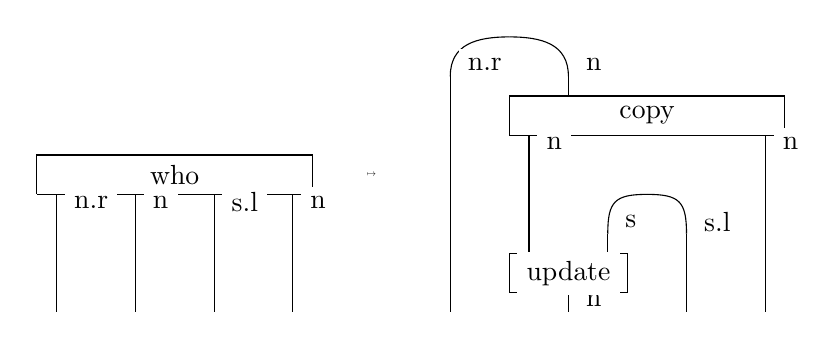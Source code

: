 \begin{tikzpicture}[baseline=(0.base)]
\begin{pgfonlayer}{nodelayer}
\node (0) at (0, 1.75) {};
\node [] (1) at (0.0, 1.5) {};
\node [] (2) at (0.0, 0) {};
\node [style=none, fill=white, right] (3) at (0.1, 1.4) {n.r};
\node [] (4) at (1.0, 1.5) {};
\node [] (5) at (1.0, 0) {};
\node [style=none, fill=white, right] (6) at (1.1, 1.4) {n};
\node [] (7) at (2.0, 1.5) {};
\node [] (8) at (2.0, 0) {};
\node [style=none, fill=white, right] (9) at (2.1, 1.4) {s.l};
\node [] (10) at (3.0, 1.5) {};
\node [] (11) at (3.0, 0) {};
\node [style=none, fill=white, right] (12) at (3.1, 1.4) {n};
\node [] (13) at (5.75, 3.5) {};
\node [] (14) at (5.0, 3) {};
\node [] (15) at (6.5, 3) {};
\node [] (16) at (5.0, 0) {};
\node [style=none, fill=white, right] (17) at (5.1, 3.15) {n.r};
\node [] (18) at (6.5, 2.75) {};
\node [style=none, fill=white, right] (19) at (6.6, 3.15) {n};
\node [] (20) at (6.0, 2.25) {};
\node [] (21) at (6.0, 0.75) {};
\node [style=none, fill=white, right] (22) at (6.1, 2.15) {n};
\node [] (23) at (9.0, 2.25) {};
\node [] (24) at (9.0, 0) {};
\node [style=none, fill=white, right] (25) at (9.1, 2.15) {n};
\node [] (26) at (7.5, 1.5) {};
\node [] (27) at (7.0, 1) {};
\node [] (28) at (8.0, 1) {};
\node [] (29) at (7.0, 0.75) {};
\node [style=none, fill=white, right] (30) at (7.1, 1.15) {s};
\node [] (31) at (8.0, 0) {};
\node [style=none, fill=white, right] (32) at (8.1, 1.15) {s.l};
\node [] (33) at (6.5, 0.25) {};
\node [] (34) at (6.5, 0) {};
\node [style=none, fill=white, right] (35) at (6.6, 0.15) {n};
\node [] (36) at (-0.25, 1.5) {};
\node [] (37) at (3.25, 1.5) {};
\node [] (38) at (3.25, 2.0) {};
\node [] (39) at (-0.25, 2.0) {};
\node [style=none, fill=white] (40) at (1.5, 1.75) {who};
\node [] (41) at (5.75, 2.25) {};
\node [] (42) at (9.25, 2.25) {};
\node [] (43) at (9.25, 2.75) {};
\node [] (44) at (5.75, 2.75) {};
\node [style=none, fill=white] (45) at (7.5, 2.5) {copy};
\node [] (46) at (5.75, 0.25) {};
\node [] (47) at (7.25, 0.25) {};
\node [] (48) at (7.25, 0.75) {};
\node [] (49) at (5.75, 0.75) {};
\node [style=none, fill=white] (50) at (6.5, 0.5) {update};
\node [circle, fill=white, scale=0.333] (51) at (4.0, 1.75) {$\mapsto$};
\end{pgfonlayer}
\begin{pgfonlayer}{edgelayer}
\draw [in=90, out=-90] (1.center) to (2.center);
\draw [in=90, out=-90] (4.center) to (5.center);
\draw [in=90, out=-90] (7.center) to (8.center);
\draw [in=90, out=-90] (10.center) to (11.center);
\draw [in=90, out=180, looseness=1.165] (13.center) to (14.center);
\draw [in=90, out=0, looseness=1.165] (13.center) to (15.center);
\draw [in=90, out=-90] (14.center) to (16.center);
\draw [in=90, out=-90] (15.center) to (18.center);
\draw [in=90, out=-90] (20.center) to (21.center);
\draw [in=90, out=-90] (23.center) to (24.center);
\draw [in=90, out=180, looseness=1.485] (26.center) to (27.center);
\draw [in=90, out=0, looseness=1.485] (26.center) to (28.center);
\draw [in=90, out=-90] (27.center) to (29.center);
\draw [in=90, out=-90] (28.center) to (31.center);
\draw [in=90, out=-90] (33.center) to (34.center);
\draw [-, fill={white}] (36.center) to (37.center) to (38.center) to (39.center) to (36.center);
\draw [-, fill={white}] (41.center) to (42.center) to (43.center) to (44.center) to (41.center);
\draw [-, fill={white}] (46.center) to (47.center) to (48.center) to (49.center) to (46.center);
\end{pgfonlayer}
\end{tikzpicture}
